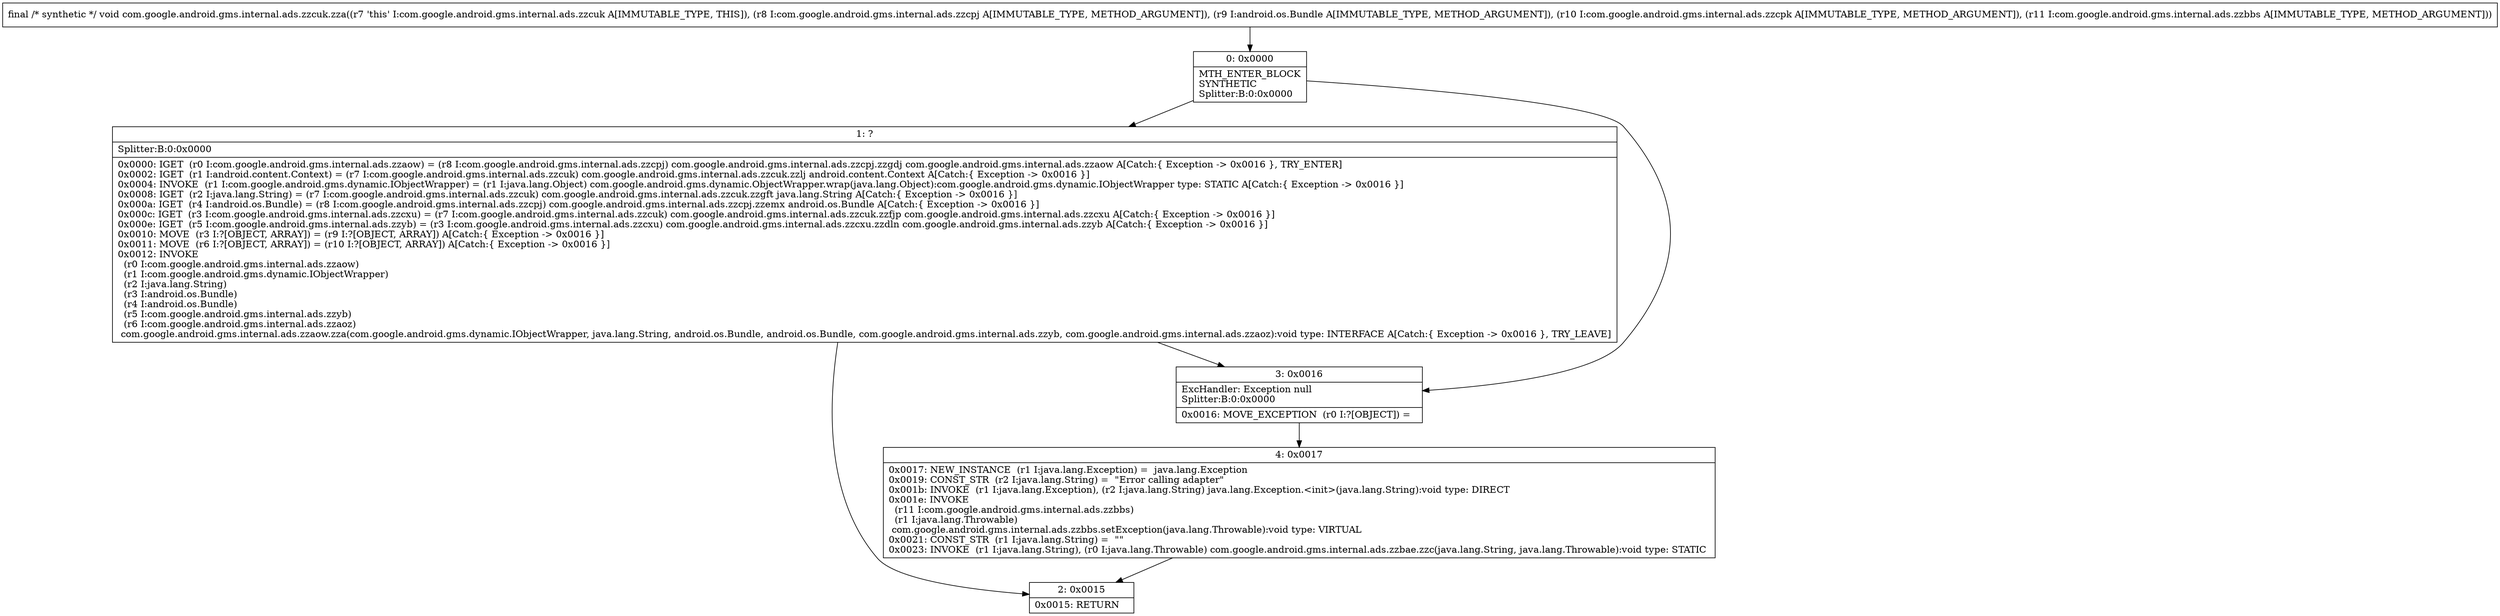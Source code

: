 digraph "CFG forcom.google.android.gms.internal.ads.zzcuk.zza(Lcom\/google\/android\/gms\/internal\/ads\/zzcpj;Landroid\/os\/Bundle;Lcom\/google\/android\/gms\/internal\/ads\/zzcpk;Lcom\/google\/android\/gms\/internal\/ads\/zzbbs;)V" {
Node_0 [shape=record,label="{0\:\ 0x0000|MTH_ENTER_BLOCK\lSYNTHETIC\lSplitter:B:0:0x0000\l}"];
Node_1 [shape=record,label="{1\:\ ?|Splitter:B:0:0x0000\l|0x0000: IGET  (r0 I:com.google.android.gms.internal.ads.zzaow) = (r8 I:com.google.android.gms.internal.ads.zzcpj) com.google.android.gms.internal.ads.zzcpj.zzgdj com.google.android.gms.internal.ads.zzaow A[Catch:\{ Exception \-\> 0x0016 \}, TRY_ENTER]\l0x0002: IGET  (r1 I:android.content.Context) = (r7 I:com.google.android.gms.internal.ads.zzcuk) com.google.android.gms.internal.ads.zzcuk.zzlj android.content.Context A[Catch:\{ Exception \-\> 0x0016 \}]\l0x0004: INVOKE  (r1 I:com.google.android.gms.dynamic.IObjectWrapper) = (r1 I:java.lang.Object) com.google.android.gms.dynamic.ObjectWrapper.wrap(java.lang.Object):com.google.android.gms.dynamic.IObjectWrapper type: STATIC A[Catch:\{ Exception \-\> 0x0016 \}]\l0x0008: IGET  (r2 I:java.lang.String) = (r7 I:com.google.android.gms.internal.ads.zzcuk) com.google.android.gms.internal.ads.zzcuk.zzgft java.lang.String A[Catch:\{ Exception \-\> 0x0016 \}]\l0x000a: IGET  (r4 I:android.os.Bundle) = (r8 I:com.google.android.gms.internal.ads.zzcpj) com.google.android.gms.internal.ads.zzcpj.zzemx android.os.Bundle A[Catch:\{ Exception \-\> 0x0016 \}]\l0x000c: IGET  (r3 I:com.google.android.gms.internal.ads.zzcxu) = (r7 I:com.google.android.gms.internal.ads.zzcuk) com.google.android.gms.internal.ads.zzcuk.zzfjp com.google.android.gms.internal.ads.zzcxu A[Catch:\{ Exception \-\> 0x0016 \}]\l0x000e: IGET  (r5 I:com.google.android.gms.internal.ads.zzyb) = (r3 I:com.google.android.gms.internal.ads.zzcxu) com.google.android.gms.internal.ads.zzcxu.zzdln com.google.android.gms.internal.ads.zzyb A[Catch:\{ Exception \-\> 0x0016 \}]\l0x0010: MOVE  (r3 I:?[OBJECT, ARRAY]) = (r9 I:?[OBJECT, ARRAY]) A[Catch:\{ Exception \-\> 0x0016 \}]\l0x0011: MOVE  (r6 I:?[OBJECT, ARRAY]) = (r10 I:?[OBJECT, ARRAY]) A[Catch:\{ Exception \-\> 0x0016 \}]\l0x0012: INVOKE  \l  (r0 I:com.google.android.gms.internal.ads.zzaow)\l  (r1 I:com.google.android.gms.dynamic.IObjectWrapper)\l  (r2 I:java.lang.String)\l  (r3 I:android.os.Bundle)\l  (r4 I:android.os.Bundle)\l  (r5 I:com.google.android.gms.internal.ads.zzyb)\l  (r6 I:com.google.android.gms.internal.ads.zzaoz)\l com.google.android.gms.internal.ads.zzaow.zza(com.google.android.gms.dynamic.IObjectWrapper, java.lang.String, android.os.Bundle, android.os.Bundle, com.google.android.gms.internal.ads.zzyb, com.google.android.gms.internal.ads.zzaoz):void type: INTERFACE A[Catch:\{ Exception \-\> 0x0016 \}, TRY_LEAVE]\l}"];
Node_2 [shape=record,label="{2\:\ 0x0015|0x0015: RETURN   \l}"];
Node_3 [shape=record,label="{3\:\ 0x0016|ExcHandler: Exception null\lSplitter:B:0:0x0000\l|0x0016: MOVE_EXCEPTION  (r0 I:?[OBJECT]) =  \l}"];
Node_4 [shape=record,label="{4\:\ 0x0017|0x0017: NEW_INSTANCE  (r1 I:java.lang.Exception) =  java.lang.Exception \l0x0019: CONST_STR  (r2 I:java.lang.String) =  \"Error calling adapter\" \l0x001b: INVOKE  (r1 I:java.lang.Exception), (r2 I:java.lang.String) java.lang.Exception.\<init\>(java.lang.String):void type: DIRECT \l0x001e: INVOKE  \l  (r11 I:com.google.android.gms.internal.ads.zzbbs)\l  (r1 I:java.lang.Throwable)\l com.google.android.gms.internal.ads.zzbbs.setException(java.lang.Throwable):void type: VIRTUAL \l0x0021: CONST_STR  (r1 I:java.lang.String) =  \"\" \l0x0023: INVOKE  (r1 I:java.lang.String), (r0 I:java.lang.Throwable) com.google.android.gms.internal.ads.zzbae.zzc(java.lang.String, java.lang.Throwable):void type: STATIC \l}"];
MethodNode[shape=record,label="{final \/* synthetic *\/ void com.google.android.gms.internal.ads.zzcuk.zza((r7 'this' I:com.google.android.gms.internal.ads.zzcuk A[IMMUTABLE_TYPE, THIS]), (r8 I:com.google.android.gms.internal.ads.zzcpj A[IMMUTABLE_TYPE, METHOD_ARGUMENT]), (r9 I:android.os.Bundle A[IMMUTABLE_TYPE, METHOD_ARGUMENT]), (r10 I:com.google.android.gms.internal.ads.zzcpk A[IMMUTABLE_TYPE, METHOD_ARGUMENT]), (r11 I:com.google.android.gms.internal.ads.zzbbs A[IMMUTABLE_TYPE, METHOD_ARGUMENT])) }"];
MethodNode -> Node_0;
Node_0 -> Node_1;
Node_0 -> Node_3;
Node_1 -> Node_2;
Node_1 -> Node_3;
Node_3 -> Node_4;
Node_4 -> Node_2;
}

